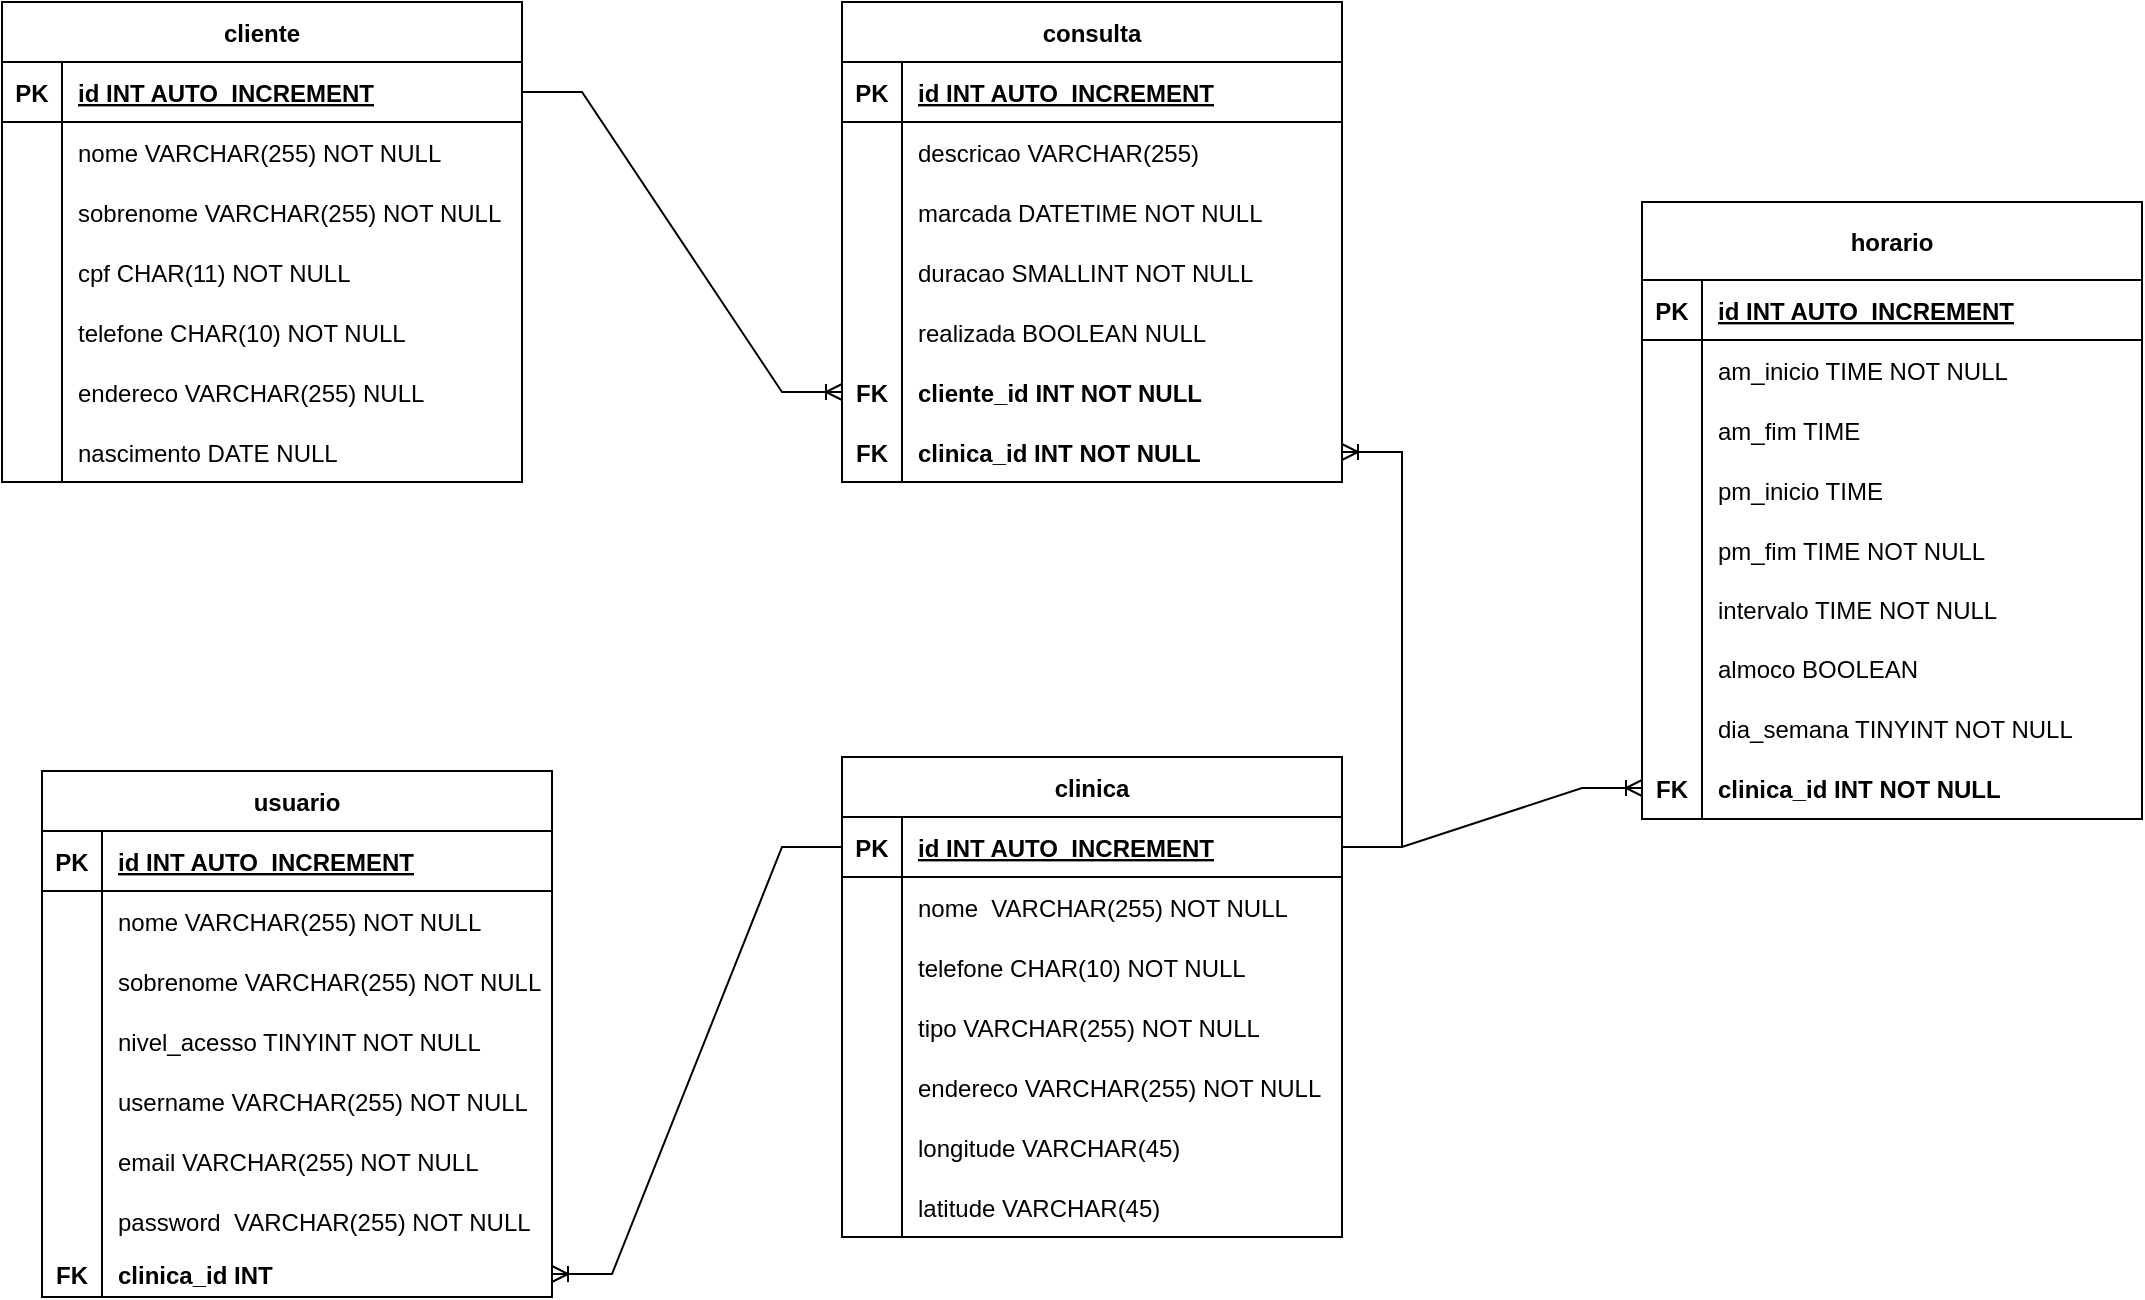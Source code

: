 <mxfile version="16.2.7" type="google"><diagram id="R2lEEEUBdFMjLlhIrx00" name="MER"><mxGraphModel dx="868" dy="466" grid="1" gridSize="10" guides="1" tooltips="1" connect="1" arrows="1" fold="1" page="1" pageScale="1" pageWidth="1169" pageHeight="827" math="0" shadow="0" extFonts="Permanent Marker^https://fonts.googleapis.com/css?family=Permanent+Marker"><root><mxCell id="0"/><mxCell id="1" parent="0"/><mxCell id="C-vyLk0tnHw3VtMMgP7b-2" value="consulta" style="shape=table;startSize=30;container=1;collapsible=1;childLayout=tableLayout;fixedRows=1;rowLines=0;fontStyle=1;align=center;resizeLast=1;" parent="1" vertex="1"><mxGeometry x="490" y="70" width="250" height="240" as="geometry"/></mxCell><mxCell id="C-vyLk0tnHw3VtMMgP7b-3" value="" style="shape=partialRectangle;collapsible=0;dropTarget=0;pointerEvents=0;fillColor=none;points=[[0,0.5],[1,0.5]];portConstraint=eastwest;top=0;left=0;right=0;bottom=1;" parent="C-vyLk0tnHw3VtMMgP7b-2" vertex="1"><mxGeometry y="30" width="250" height="30" as="geometry"/></mxCell><mxCell id="C-vyLk0tnHw3VtMMgP7b-4" value="PK" style="shape=partialRectangle;overflow=hidden;connectable=0;fillColor=none;top=0;left=0;bottom=0;right=0;fontStyle=1;" parent="C-vyLk0tnHw3VtMMgP7b-3" vertex="1"><mxGeometry width="30" height="30" as="geometry"><mxRectangle width="30" height="30" as="alternateBounds"/></mxGeometry></mxCell><mxCell id="C-vyLk0tnHw3VtMMgP7b-5" value="id INT AUTO_INCREMENT" style="shape=partialRectangle;overflow=hidden;connectable=0;fillColor=none;top=0;left=0;bottom=0;right=0;align=left;spacingLeft=6;fontStyle=5;" parent="C-vyLk0tnHw3VtMMgP7b-3" vertex="1"><mxGeometry x="30" width="220" height="30" as="geometry"><mxRectangle width="220" height="30" as="alternateBounds"/></mxGeometry></mxCell><mxCell id="Jrg6y_18fhUynGWBu3-9-132" value="" style="shape=partialRectangle;collapsible=0;dropTarget=0;pointerEvents=0;fillColor=none;points=[[0,0.5],[1,0.5]];portConstraint=eastwest;top=0;left=0;right=0;bottom=0;" parent="C-vyLk0tnHw3VtMMgP7b-2" vertex="1"><mxGeometry y="60" width="250" height="30" as="geometry"/></mxCell><mxCell id="Jrg6y_18fhUynGWBu3-9-133" value="" style="shape=partialRectangle;overflow=hidden;connectable=0;fillColor=none;top=0;left=0;bottom=0;right=0;" parent="Jrg6y_18fhUynGWBu3-9-132" vertex="1"><mxGeometry width="30" height="30" as="geometry"><mxRectangle width="30" height="30" as="alternateBounds"/></mxGeometry></mxCell><mxCell id="Jrg6y_18fhUynGWBu3-9-134" value="descricao VARCHAR(255)" style="shape=partialRectangle;overflow=hidden;connectable=0;fillColor=none;top=0;left=0;bottom=0;right=0;align=left;spacingLeft=6;" parent="Jrg6y_18fhUynGWBu3-9-132" vertex="1"><mxGeometry x="30" width="220" height="30" as="geometry"><mxRectangle width="220" height="30" as="alternateBounds"/></mxGeometry></mxCell><mxCell id="mAYj806wNg848ZsObqu0-6" value="" style="shape=partialRectangle;collapsible=0;dropTarget=0;pointerEvents=0;fillColor=none;points=[[0,0.5],[1,0.5]];portConstraint=eastwest;top=0;left=0;right=0;bottom=0;" parent="C-vyLk0tnHw3VtMMgP7b-2" vertex="1"><mxGeometry y="90" width="250" height="30" as="geometry"/></mxCell><mxCell id="mAYj806wNg848ZsObqu0-7" value="" style="shape=partialRectangle;overflow=hidden;connectable=0;fillColor=none;top=0;left=0;bottom=0;right=0;" parent="mAYj806wNg848ZsObqu0-6" vertex="1"><mxGeometry width="30" height="30" as="geometry"><mxRectangle width="30" height="30" as="alternateBounds"/></mxGeometry></mxCell><mxCell id="mAYj806wNg848ZsObqu0-8" value="marcada DATETIME NOT NULL" style="shape=partialRectangle;overflow=hidden;connectable=0;fillColor=none;top=0;left=0;bottom=0;right=0;align=left;spacingLeft=6;" parent="mAYj806wNg848ZsObqu0-6" vertex="1"><mxGeometry x="30" width="220" height="30" as="geometry"><mxRectangle width="220" height="30" as="alternateBounds"/></mxGeometry></mxCell><mxCell id="2j2V2dJDkrRGan9HQ1pJ-1" value="" style="shape=partialRectangle;collapsible=0;dropTarget=0;pointerEvents=0;fillColor=none;points=[[0,0.5],[1,0.5]];portConstraint=eastwest;top=0;left=0;right=0;bottom=0;" parent="C-vyLk0tnHw3VtMMgP7b-2" vertex="1"><mxGeometry y="120" width="250" height="30" as="geometry"/></mxCell><mxCell id="2j2V2dJDkrRGan9HQ1pJ-2" value="" style="shape=partialRectangle;overflow=hidden;connectable=0;fillColor=none;top=0;left=0;bottom=0;right=0;" parent="2j2V2dJDkrRGan9HQ1pJ-1" vertex="1"><mxGeometry width="30" height="30" as="geometry"><mxRectangle width="30" height="30" as="alternateBounds"/></mxGeometry></mxCell><mxCell id="2j2V2dJDkrRGan9HQ1pJ-3" value="duracao SMALLINT NOT NULL" style="shape=partialRectangle;overflow=hidden;connectable=0;fillColor=none;top=0;left=0;bottom=0;right=0;align=left;spacingLeft=6;" parent="2j2V2dJDkrRGan9HQ1pJ-1" vertex="1"><mxGeometry x="30" width="220" height="30" as="geometry"><mxRectangle width="220" height="30" as="alternateBounds"/></mxGeometry></mxCell><mxCell id="Jrg6y_18fhUynGWBu3-9-147" value="" style="shape=partialRectangle;collapsible=0;dropTarget=0;pointerEvents=0;fillColor=none;points=[[0,0.5],[1,0.5]];portConstraint=eastwest;top=0;left=0;right=0;bottom=0;" parent="C-vyLk0tnHw3VtMMgP7b-2" vertex="1"><mxGeometry y="150" width="250" height="30" as="geometry"/></mxCell><mxCell id="Jrg6y_18fhUynGWBu3-9-148" value="" style="shape=partialRectangle;overflow=hidden;connectable=0;fillColor=none;top=0;left=0;bottom=0;right=0;" parent="Jrg6y_18fhUynGWBu3-9-147" vertex="1"><mxGeometry width="30" height="30" as="geometry"><mxRectangle width="30" height="30" as="alternateBounds"/></mxGeometry></mxCell><mxCell id="Jrg6y_18fhUynGWBu3-9-149" value="realizada BOOLEAN NULL" style="shape=partialRectangle;overflow=hidden;connectable=0;fillColor=none;top=0;left=0;bottom=0;right=0;align=left;spacingLeft=6;" parent="Jrg6y_18fhUynGWBu3-9-147" vertex="1"><mxGeometry x="30" width="220" height="30" as="geometry"><mxRectangle width="220" height="30" as="alternateBounds"/></mxGeometry></mxCell><mxCell id="C-vyLk0tnHw3VtMMgP7b-6" value="" style="shape=partialRectangle;collapsible=0;dropTarget=0;pointerEvents=0;fillColor=none;points=[[0,0.5],[1,0.5]];portConstraint=eastwest;top=0;left=0;right=0;bottom=0;" parent="C-vyLk0tnHw3VtMMgP7b-2" vertex="1"><mxGeometry y="180" width="250" height="30" as="geometry"/></mxCell><mxCell id="C-vyLk0tnHw3VtMMgP7b-7" value="FK" style="shape=partialRectangle;overflow=hidden;connectable=0;fillColor=none;top=0;left=0;bottom=0;right=0;fontStyle=1" parent="C-vyLk0tnHw3VtMMgP7b-6" vertex="1"><mxGeometry width="30" height="30" as="geometry"><mxRectangle width="30" height="30" as="alternateBounds"/></mxGeometry></mxCell><mxCell id="C-vyLk0tnHw3VtMMgP7b-8" value="cliente_id INT NOT NULL    " style="shape=partialRectangle;overflow=hidden;connectable=0;fillColor=none;top=0;left=0;bottom=0;right=0;align=left;spacingLeft=6;fontStyle=1" parent="C-vyLk0tnHw3VtMMgP7b-6" vertex="1"><mxGeometry x="30" width="220" height="30" as="geometry"><mxRectangle width="220" height="30" as="alternateBounds"/></mxGeometry></mxCell><mxCell id="C-vyLk0tnHw3VtMMgP7b-9" value="" style="shape=partialRectangle;collapsible=0;dropTarget=0;pointerEvents=0;fillColor=none;points=[[0,0.5],[1,0.5]];portConstraint=eastwest;top=0;left=0;right=0;bottom=0;" parent="C-vyLk0tnHw3VtMMgP7b-2" vertex="1"><mxGeometry y="210" width="250" height="30" as="geometry"/></mxCell><mxCell id="C-vyLk0tnHw3VtMMgP7b-10" value="FK" style="shape=partialRectangle;overflow=hidden;connectable=0;fillColor=none;top=0;left=0;bottom=0;right=0;fontStyle=1" parent="C-vyLk0tnHw3VtMMgP7b-9" vertex="1"><mxGeometry width="30" height="30" as="geometry"><mxRectangle width="30" height="30" as="alternateBounds"/></mxGeometry></mxCell><mxCell id="C-vyLk0tnHw3VtMMgP7b-11" value="clinica_id INT NOT NULL" style="shape=partialRectangle;overflow=hidden;connectable=0;fillColor=none;top=0;left=0;bottom=0;right=0;align=left;spacingLeft=6;fontStyle=1" parent="C-vyLk0tnHw3VtMMgP7b-9" vertex="1"><mxGeometry x="30" width="220" height="30" as="geometry"><mxRectangle width="220" height="30" as="alternateBounds"/></mxGeometry></mxCell><mxCell id="C-vyLk0tnHw3VtMMgP7b-23" value="cliente" style="shape=table;startSize=30;container=1;collapsible=1;childLayout=tableLayout;fixedRows=1;rowLines=0;fontStyle=1;align=center;resizeLast=1;" parent="1" vertex="1"><mxGeometry x="70" y="70" width="260" height="240" as="geometry"><mxRectangle x="750" y="467.5" width="70" height="30" as="alternateBounds"/></mxGeometry></mxCell><mxCell id="C-vyLk0tnHw3VtMMgP7b-24" value="" style="shape=partialRectangle;collapsible=0;dropTarget=0;pointerEvents=0;fillColor=none;points=[[0,0.5],[1,0.5]];portConstraint=eastwest;top=0;left=0;right=0;bottom=1;" parent="C-vyLk0tnHw3VtMMgP7b-23" vertex="1"><mxGeometry y="30" width="260" height="30" as="geometry"/></mxCell><mxCell id="C-vyLk0tnHw3VtMMgP7b-25" value="PK" style="shape=partialRectangle;overflow=hidden;connectable=0;fillColor=none;top=0;left=0;bottom=0;right=0;fontStyle=1;" parent="C-vyLk0tnHw3VtMMgP7b-24" vertex="1"><mxGeometry width="30" height="30" as="geometry"><mxRectangle width="30" height="30" as="alternateBounds"/></mxGeometry></mxCell><mxCell id="C-vyLk0tnHw3VtMMgP7b-26" value="id INT AUTO_INCREMENT" style="shape=partialRectangle;overflow=hidden;connectable=0;fillColor=none;top=0;left=0;bottom=0;right=0;align=left;spacingLeft=6;fontStyle=5;" parent="C-vyLk0tnHw3VtMMgP7b-24" vertex="1"><mxGeometry x="30" width="230" height="30" as="geometry"><mxRectangle width="230" height="30" as="alternateBounds"/></mxGeometry></mxCell><mxCell id="C-vyLk0tnHw3VtMMgP7b-27" value="" style="shape=partialRectangle;collapsible=0;dropTarget=0;pointerEvents=0;fillColor=none;points=[[0,0.5],[1,0.5]];portConstraint=eastwest;top=0;left=0;right=0;bottom=0;" parent="C-vyLk0tnHw3VtMMgP7b-23" vertex="1"><mxGeometry y="60" width="260" height="30" as="geometry"/></mxCell><mxCell id="C-vyLk0tnHw3VtMMgP7b-28" value="" style="shape=partialRectangle;overflow=hidden;connectable=0;fillColor=none;top=0;left=0;bottom=0;right=0;" parent="C-vyLk0tnHw3VtMMgP7b-27" vertex="1"><mxGeometry width="30" height="30" as="geometry"><mxRectangle width="30" height="30" as="alternateBounds"/></mxGeometry></mxCell><mxCell id="C-vyLk0tnHw3VtMMgP7b-29" value="nome VARCHAR(255) NOT NULL" style="shape=partialRectangle;overflow=hidden;connectable=0;fillColor=none;top=0;left=0;bottom=0;right=0;align=left;spacingLeft=6;" parent="C-vyLk0tnHw3VtMMgP7b-27" vertex="1"><mxGeometry x="30" width="230" height="30" as="geometry"><mxRectangle width="230" height="30" as="alternateBounds"/></mxGeometry></mxCell><mxCell id="w-RM9jimbzIFZp2fgbbU-10" value="" style="shape=partialRectangle;collapsible=0;dropTarget=0;pointerEvents=0;fillColor=none;points=[[0,0.5],[1,0.5]];portConstraint=eastwest;top=0;left=0;right=0;bottom=0;" parent="C-vyLk0tnHw3VtMMgP7b-23" vertex="1"><mxGeometry y="90" width="260" height="30" as="geometry"/></mxCell><mxCell id="w-RM9jimbzIFZp2fgbbU-11" value="" style="shape=partialRectangle;overflow=hidden;connectable=0;fillColor=none;top=0;left=0;bottom=0;right=0;" parent="w-RM9jimbzIFZp2fgbbU-10" vertex="1"><mxGeometry width="30" height="30" as="geometry"><mxRectangle width="30" height="30" as="alternateBounds"/></mxGeometry></mxCell><mxCell id="w-RM9jimbzIFZp2fgbbU-12" value="sobrenome VARCHAR(255) NOT NULL" style="shape=partialRectangle;overflow=hidden;connectable=0;fillColor=none;top=0;left=0;bottom=0;right=0;align=left;spacingLeft=6;" parent="w-RM9jimbzIFZp2fgbbU-10" vertex="1"><mxGeometry x="30" width="230" height="30" as="geometry"><mxRectangle width="230" height="30" as="alternateBounds"/></mxGeometry></mxCell><mxCell id="Jrg6y_18fhUynGWBu3-9-112" value="" style="shape=partialRectangle;collapsible=0;dropTarget=0;pointerEvents=0;fillColor=none;points=[[0,0.5],[1,0.5]];portConstraint=eastwest;top=0;left=0;right=0;bottom=0;" parent="C-vyLk0tnHw3VtMMgP7b-23" vertex="1"><mxGeometry y="120" width="260" height="30" as="geometry"/></mxCell><mxCell id="Jrg6y_18fhUynGWBu3-9-113" value="" style="shape=partialRectangle;overflow=hidden;connectable=0;fillColor=none;top=0;left=0;bottom=0;right=0;" parent="Jrg6y_18fhUynGWBu3-9-112" vertex="1"><mxGeometry width="30" height="30" as="geometry"><mxRectangle width="30" height="30" as="alternateBounds"/></mxGeometry></mxCell><mxCell id="Jrg6y_18fhUynGWBu3-9-114" value="cpf CHAR(11) NOT NULL" style="shape=partialRectangle;overflow=hidden;connectable=0;fillColor=none;top=0;left=0;bottom=0;right=0;align=left;spacingLeft=6;" parent="Jrg6y_18fhUynGWBu3-9-112" vertex="1"><mxGeometry x="30" width="230" height="30" as="geometry"><mxRectangle width="230" height="30" as="alternateBounds"/></mxGeometry></mxCell><mxCell id="Jrg6y_18fhUynGWBu3-9-115" value="" style="shape=partialRectangle;collapsible=0;dropTarget=0;pointerEvents=0;fillColor=none;points=[[0,0.5],[1,0.5]];portConstraint=eastwest;top=0;left=0;right=0;bottom=0;" parent="C-vyLk0tnHw3VtMMgP7b-23" vertex="1"><mxGeometry y="150" width="260" height="30" as="geometry"/></mxCell><mxCell id="Jrg6y_18fhUynGWBu3-9-116" value="" style="shape=partialRectangle;overflow=hidden;connectable=0;fillColor=none;top=0;left=0;bottom=0;right=0;" parent="Jrg6y_18fhUynGWBu3-9-115" vertex="1"><mxGeometry width="30" height="30" as="geometry"><mxRectangle width="30" height="30" as="alternateBounds"/></mxGeometry></mxCell><mxCell id="Jrg6y_18fhUynGWBu3-9-117" value="telefone CHAR(10) NOT NULL" style="shape=partialRectangle;overflow=hidden;connectable=0;fillColor=none;top=0;left=0;bottom=0;right=0;align=left;spacingLeft=6;" parent="Jrg6y_18fhUynGWBu3-9-115" vertex="1"><mxGeometry x="30" width="230" height="30" as="geometry"><mxRectangle width="230" height="30" as="alternateBounds"/></mxGeometry></mxCell><mxCell id="Jrg6y_18fhUynGWBu3-9-141" value="" style="shape=partialRectangle;collapsible=0;dropTarget=0;pointerEvents=0;fillColor=none;points=[[0,0.5],[1,0.5]];portConstraint=eastwest;top=0;left=0;right=0;bottom=0;" parent="C-vyLk0tnHw3VtMMgP7b-23" vertex="1"><mxGeometry y="180" width="260" height="30" as="geometry"/></mxCell><mxCell id="Jrg6y_18fhUynGWBu3-9-142" value="" style="shape=partialRectangle;overflow=hidden;connectable=0;fillColor=none;top=0;left=0;bottom=0;right=0;" parent="Jrg6y_18fhUynGWBu3-9-141" vertex="1"><mxGeometry width="30" height="30" as="geometry"><mxRectangle width="30" height="30" as="alternateBounds"/></mxGeometry></mxCell><mxCell id="Jrg6y_18fhUynGWBu3-9-143" value="endereco VARCHAR(255) NULL" style="shape=partialRectangle;overflow=hidden;connectable=0;fillColor=none;top=0;left=0;bottom=0;right=0;align=left;spacingLeft=6;" parent="Jrg6y_18fhUynGWBu3-9-141" vertex="1"><mxGeometry x="30" width="230" height="30" as="geometry"><mxRectangle width="230" height="30" as="alternateBounds"/></mxGeometry></mxCell><mxCell id="Jrg6y_18fhUynGWBu3-9-172" value="" style="shape=partialRectangle;collapsible=0;dropTarget=0;pointerEvents=0;fillColor=none;points=[[0,0.5],[1,0.5]];portConstraint=eastwest;top=0;left=0;right=0;bottom=0;" parent="C-vyLk0tnHw3VtMMgP7b-23" vertex="1"><mxGeometry y="210" width="260" height="30" as="geometry"/></mxCell><mxCell id="Jrg6y_18fhUynGWBu3-9-173" value="" style="shape=partialRectangle;overflow=hidden;connectable=0;fillColor=none;top=0;left=0;bottom=0;right=0;" parent="Jrg6y_18fhUynGWBu3-9-172" vertex="1"><mxGeometry width="30" height="30" as="geometry"><mxRectangle width="30" height="30" as="alternateBounds"/></mxGeometry></mxCell><mxCell id="Jrg6y_18fhUynGWBu3-9-174" value="nascimento DATE NULL" style="shape=partialRectangle;overflow=hidden;connectable=0;fillColor=none;top=0;left=0;bottom=0;right=0;align=left;spacingLeft=6;" parent="Jrg6y_18fhUynGWBu3-9-172" vertex="1"><mxGeometry x="30" width="230" height="30" as="geometry"><mxRectangle width="230" height="30" as="alternateBounds"/></mxGeometry></mxCell><mxCell id="VEkFqtsYX1iRL0LM-_uy-5" value="clinica" style="shape=table;startSize=30;container=1;collapsible=1;childLayout=tableLayout;fixedRows=1;rowLines=0;fontStyle=1;align=center;resizeLast=1;" parent="1" vertex="1"><mxGeometry x="490" y="447.5" width="250" height="240" as="geometry"/></mxCell><mxCell id="VEkFqtsYX1iRL0LM-_uy-6" value="" style="shape=partialRectangle;collapsible=0;dropTarget=0;pointerEvents=0;fillColor=none;points=[[0,0.5],[1,0.5]];portConstraint=eastwest;top=0;left=0;right=0;bottom=1;" parent="VEkFqtsYX1iRL0LM-_uy-5" vertex="1"><mxGeometry y="30" width="250" height="30" as="geometry"/></mxCell><mxCell id="VEkFqtsYX1iRL0LM-_uy-7" value="PK" style="shape=partialRectangle;overflow=hidden;connectable=0;fillColor=none;top=0;left=0;bottom=0;right=0;fontStyle=1;" parent="VEkFqtsYX1iRL0LM-_uy-6" vertex="1"><mxGeometry width="30" height="30" as="geometry"><mxRectangle width="30" height="30" as="alternateBounds"/></mxGeometry></mxCell><mxCell id="VEkFqtsYX1iRL0LM-_uy-8" value="id INT AUTO_INCREMENT" style="shape=partialRectangle;overflow=hidden;connectable=0;fillColor=none;top=0;left=0;bottom=0;right=0;align=left;spacingLeft=6;fontStyle=5;" parent="VEkFqtsYX1iRL0LM-_uy-6" vertex="1"><mxGeometry x="30" width="220" height="30" as="geometry"><mxRectangle width="220" height="30" as="alternateBounds"/></mxGeometry></mxCell><mxCell id="VEkFqtsYX1iRL0LM-_uy-9" value="" style="shape=partialRectangle;collapsible=0;dropTarget=0;pointerEvents=0;fillColor=none;points=[[0,0.5],[1,0.5]];portConstraint=eastwest;top=0;left=0;right=0;bottom=0;" parent="VEkFqtsYX1iRL0LM-_uy-5" vertex="1"><mxGeometry y="60" width="250" height="30" as="geometry"/></mxCell><mxCell id="VEkFqtsYX1iRL0LM-_uy-10" value="" style="shape=partialRectangle;overflow=hidden;connectable=0;fillColor=none;top=0;left=0;bottom=0;right=0;" parent="VEkFqtsYX1iRL0LM-_uy-9" vertex="1"><mxGeometry width="30" height="30" as="geometry"><mxRectangle width="30" height="30" as="alternateBounds"/></mxGeometry></mxCell><mxCell id="VEkFqtsYX1iRL0LM-_uy-11" value="nome  VARCHAR(255) NOT NULL" style="shape=partialRectangle;overflow=hidden;connectable=0;fillColor=none;top=0;left=0;bottom=0;right=0;align=left;spacingLeft=6;" parent="VEkFqtsYX1iRL0LM-_uy-9" vertex="1"><mxGeometry x="30" width="220" height="30" as="geometry"><mxRectangle width="220" height="30" as="alternateBounds"/></mxGeometry></mxCell><mxCell id="VEkFqtsYX1iRL0LM-_uy-12" value="" style="shape=partialRectangle;collapsible=0;dropTarget=0;pointerEvents=0;fillColor=none;points=[[0,0.5],[1,0.5]];portConstraint=eastwest;top=0;left=0;right=0;bottom=0;" parent="VEkFqtsYX1iRL0LM-_uy-5" vertex="1"><mxGeometry y="90" width="250" height="30" as="geometry"/></mxCell><mxCell id="VEkFqtsYX1iRL0LM-_uy-13" value="" style="shape=partialRectangle;overflow=hidden;connectable=0;fillColor=none;top=0;left=0;bottom=0;right=0;" parent="VEkFqtsYX1iRL0LM-_uy-12" vertex="1"><mxGeometry width="30" height="30" as="geometry"><mxRectangle width="30" height="30" as="alternateBounds"/></mxGeometry></mxCell><mxCell id="VEkFqtsYX1iRL0LM-_uy-14" value="telefone CHAR(10) NOT NULL" style="shape=partialRectangle;overflow=hidden;connectable=0;fillColor=none;top=0;left=0;bottom=0;right=0;align=left;spacingLeft=6;" parent="VEkFqtsYX1iRL0LM-_uy-12" vertex="1"><mxGeometry x="30" width="220" height="30" as="geometry"><mxRectangle width="220" height="30" as="alternateBounds"/></mxGeometry></mxCell><mxCell id="Jrg6y_18fhUynGWBu3-9-175" value="" style="shape=partialRectangle;collapsible=0;dropTarget=0;pointerEvents=0;fillColor=none;points=[[0,0.5],[1,0.5]];portConstraint=eastwest;top=0;left=0;right=0;bottom=0;" parent="VEkFqtsYX1iRL0LM-_uy-5" vertex="1"><mxGeometry y="120" width="250" height="30" as="geometry"/></mxCell><mxCell id="Jrg6y_18fhUynGWBu3-9-176" value="" style="shape=partialRectangle;overflow=hidden;connectable=0;fillColor=none;top=0;left=0;bottom=0;right=0;" parent="Jrg6y_18fhUynGWBu3-9-175" vertex="1"><mxGeometry width="30" height="30" as="geometry"><mxRectangle width="30" height="30" as="alternateBounds"/></mxGeometry></mxCell><mxCell id="Jrg6y_18fhUynGWBu3-9-177" value="tipo VARCHAR(255) NOT NULL" style="shape=partialRectangle;overflow=hidden;connectable=0;fillColor=none;top=0;left=0;bottom=0;right=0;align=left;spacingLeft=6;" parent="Jrg6y_18fhUynGWBu3-9-175" vertex="1"><mxGeometry x="30" width="220" height="30" as="geometry"><mxRectangle width="220" height="30" as="alternateBounds"/></mxGeometry></mxCell><mxCell id="Jrg6y_18fhUynGWBu3-9-178" value="" style="shape=partialRectangle;collapsible=0;dropTarget=0;pointerEvents=0;fillColor=none;points=[[0,0.5],[1,0.5]];portConstraint=eastwest;top=0;left=0;right=0;bottom=0;" parent="VEkFqtsYX1iRL0LM-_uy-5" vertex="1"><mxGeometry y="150" width="250" height="30" as="geometry"/></mxCell><mxCell id="Jrg6y_18fhUynGWBu3-9-179" value="" style="shape=partialRectangle;overflow=hidden;connectable=0;fillColor=none;top=0;left=0;bottom=0;right=0;" parent="Jrg6y_18fhUynGWBu3-9-178" vertex="1"><mxGeometry width="30" height="30" as="geometry"><mxRectangle width="30" height="30" as="alternateBounds"/></mxGeometry></mxCell><mxCell id="Jrg6y_18fhUynGWBu3-9-180" value="endereco VARCHAR(255) NOT NULL" style="shape=partialRectangle;overflow=hidden;connectable=0;fillColor=none;top=0;left=0;bottom=0;right=0;align=left;spacingLeft=6;" parent="Jrg6y_18fhUynGWBu3-9-178" vertex="1"><mxGeometry x="30" width="220" height="30" as="geometry"><mxRectangle width="220" height="30" as="alternateBounds"/></mxGeometry></mxCell><mxCell id="Jrg6y_18fhUynGWBu3-9-181" value="" style="shape=partialRectangle;collapsible=0;dropTarget=0;pointerEvents=0;fillColor=none;points=[[0,0.5],[1,0.5]];portConstraint=eastwest;top=0;left=0;right=0;bottom=0;" parent="VEkFqtsYX1iRL0LM-_uy-5" vertex="1"><mxGeometry y="180" width="250" height="30" as="geometry"/></mxCell><mxCell id="Jrg6y_18fhUynGWBu3-9-182" value="" style="shape=partialRectangle;overflow=hidden;connectable=0;fillColor=none;top=0;left=0;bottom=0;right=0;" parent="Jrg6y_18fhUynGWBu3-9-181" vertex="1"><mxGeometry width="30" height="30" as="geometry"><mxRectangle width="30" height="30" as="alternateBounds"/></mxGeometry></mxCell><mxCell id="Jrg6y_18fhUynGWBu3-9-183" value="longitude VARCHAR(45)" style="shape=partialRectangle;overflow=hidden;connectable=0;fillColor=none;top=0;left=0;bottom=0;right=0;align=left;spacingLeft=6;" parent="Jrg6y_18fhUynGWBu3-9-181" vertex="1"><mxGeometry x="30" width="220" height="30" as="geometry"><mxRectangle width="220" height="30" as="alternateBounds"/></mxGeometry></mxCell><mxCell id="Jrg6y_18fhUynGWBu3-9-184" value="" style="shape=partialRectangle;collapsible=0;dropTarget=0;pointerEvents=0;fillColor=none;points=[[0,0.5],[1,0.5]];portConstraint=eastwest;top=0;left=0;right=0;bottom=0;" parent="VEkFqtsYX1iRL0LM-_uy-5" vertex="1"><mxGeometry y="210" width="250" height="30" as="geometry"/></mxCell><mxCell id="Jrg6y_18fhUynGWBu3-9-185" value="" style="shape=partialRectangle;overflow=hidden;connectable=0;fillColor=none;top=0;left=0;bottom=0;right=0;" parent="Jrg6y_18fhUynGWBu3-9-184" vertex="1"><mxGeometry width="30" height="30" as="geometry"><mxRectangle width="30" height="30" as="alternateBounds"/></mxGeometry></mxCell><mxCell id="Jrg6y_18fhUynGWBu3-9-186" value="latitude VARCHAR(45)" style="shape=partialRectangle;overflow=hidden;connectable=0;fillColor=none;top=0;left=0;bottom=0;right=0;align=left;spacingLeft=6;" parent="Jrg6y_18fhUynGWBu3-9-184" vertex="1"><mxGeometry x="30" width="220" height="30" as="geometry"><mxRectangle width="220" height="30" as="alternateBounds"/></mxGeometry></mxCell><mxCell id="mAYj806wNg848ZsObqu0-2" value="horario" style="shape=table;startSize=39;container=1;collapsible=1;childLayout=tableLayout;fixedRows=1;rowLines=0;fontStyle=1;align=center;resizeLast=1;" parent="1" vertex="1"><mxGeometry x="890" y="170" width="250" height="308.5" as="geometry"/></mxCell><mxCell id="mAYj806wNg848ZsObqu0-3" value="" style="shape=partialRectangle;collapsible=0;dropTarget=0;pointerEvents=0;fillColor=none;points=[[0,0.5],[1,0.5]];portConstraint=eastwest;top=0;left=0;right=0;bottom=1;" parent="mAYj806wNg848ZsObqu0-2" vertex="1"><mxGeometry y="39" width="250" height="30" as="geometry"/></mxCell><mxCell id="mAYj806wNg848ZsObqu0-4" value="PK" style="shape=partialRectangle;overflow=hidden;connectable=0;fillColor=none;top=0;left=0;bottom=0;right=0;fontStyle=1;" parent="mAYj806wNg848ZsObqu0-3" vertex="1"><mxGeometry width="30" height="30" as="geometry"><mxRectangle width="30" height="30" as="alternateBounds"/></mxGeometry></mxCell><mxCell id="mAYj806wNg848ZsObqu0-5" value="id INT AUTO_INCREMENT" style="shape=partialRectangle;overflow=hidden;connectable=0;fillColor=none;top=0;left=0;bottom=0;right=0;align=left;spacingLeft=6;fontStyle=5;" parent="mAYj806wNg848ZsObqu0-3" vertex="1"><mxGeometry x="30" width="220" height="30" as="geometry"><mxRectangle width="220" height="30" as="alternateBounds"/></mxGeometry></mxCell><mxCell id="mAYj806wNg848ZsObqu0-9" value="" style="shape=partialRectangle;collapsible=0;dropTarget=0;pointerEvents=0;fillColor=none;points=[[0,0.5],[1,0.5]];portConstraint=eastwest;top=0;left=0;right=0;bottom=0;" parent="mAYj806wNg848ZsObqu0-2" vertex="1"><mxGeometry y="69" width="250" height="30" as="geometry"/></mxCell><mxCell id="mAYj806wNg848ZsObqu0-10" value="" style="shape=partialRectangle;overflow=hidden;connectable=0;fillColor=none;top=0;left=0;bottom=0;right=0;" parent="mAYj806wNg848ZsObqu0-9" vertex="1"><mxGeometry width="30" height="30" as="geometry"><mxRectangle width="30" height="30" as="alternateBounds"/></mxGeometry></mxCell><mxCell id="mAYj806wNg848ZsObqu0-11" value="am_inicio TIME NOT NULL" style="shape=partialRectangle;overflow=hidden;connectable=0;fillColor=none;top=0;left=0;bottom=0;right=0;align=left;spacingLeft=6;" parent="mAYj806wNg848ZsObqu0-9" vertex="1"><mxGeometry x="30" width="220" height="30" as="geometry"><mxRectangle width="220" height="30" as="alternateBounds"/></mxGeometry></mxCell><mxCell id="Jrg6y_18fhUynGWBu3-9-150" value="" style="shape=partialRectangle;collapsible=0;dropTarget=0;pointerEvents=0;fillColor=none;points=[[0,0.5],[1,0.5]];portConstraint=eastwest;top=0;left=0;right=0;bottom=0;" parent="mAYj806wNg848ZsObqu0-2" vertex="1"><mxGeometry y="99" width="250" height="30" as="geometry"/></mxCell><mxCell id="Jrg6y_18fhUynGWBu3-9-151" value="" style="shape=partialRectangle;overflow=hidden;connectable=0;fillColor=none;top=0;left=0;bottom=0;right=0;" parent="Jrg6y_18fhUynGWBu3-9-150" vertex="1"><mxGeometry width="30" height="30" as="geometry"><mxRectangle width="30" height="30" as="alternateBounds"/></mxGeometry></mxCell><mxCell id="Jrg6y_18fhUynGWBu3-9-152" value="am_fim TIME" style="shape=partialRectangle;overflow=hidden;connectable=0;fillColor=none;top=0;left=0;bottom=0;right=0;align=left;spacingLeft=6;" parent="Jrg6y_18fhUynGWBu3-9-150" vertex="1"><mxGeometry x="30" width="220" height="30" as="geometry"><mxRectangle width="220" height="30" as="alternateBounds"/></mxGeometry></mxCell><mxCell id="Jrg6y_18fhUynGWBu3-9-153" value="" style="shape=partialRectangle;collapsible=0;dropTarget=0;pointerEvents=0;fillColor=none;points=[[0,0.5],[1,0.5]];portConstraint=eastwest;top=0;left=0;right=0;bottom=0;" parent="mAYj806wNg848ZsObqu0-2" vertex="1"><mxGeometry y="129" width="250" height="30" as="geometry"/></mxCell><mxCell id="Jrg6y_18fhUynGWBu3-9-154" value="" style="shape=partialRectangle;overflow=hidden;connectable=0;fillColor=none;top=0;left=0;bottom=0;right=0;" parent="Jrg6y_18fhUynGWBu3-9-153" vertex="1"><mxGeometry width="30" height="30" as="geometry"><mxRectangle width="30" height="30" as="alternateBounds"/></mxGeometry></mxCell><mxCell id="Jrg6y_18fhUynGWBu3-9-155" value="pm_inicio TIME" style="shape=partialRectangle;overflow=hidden;connectable=0;fillColor=none;top=0;left=0;bottom=0;right=0;align=left;spacingLeft=6;" parent="Jrg6y_18fhUynGWBu3-9-153" vertex="1"><mxGeometry x="30" width="220" height="30" as="geometry"><mxRectangle width="220" height="30" as="alternateBounds"/></mxGeometry></mxCell><mxCell id="Jrg6y_18fhUynGWBu3-9-156" value="" style="shape=partialRectangle;collapsible=0;dropTarget=0;pointerEvents=0;fillColor=none;points=[[0,0.5],[1,0.5]];portConstraint=eastwest;top=0;left=0;right=0;bottom=0;" parent="mAYj806wNg848ZsObqu0-2" vertex="1"><mxGeometry y="159" width="250" height="30" as="geometry"/></mxCell><mxCell id="Jrg6y_18fhUynGWBu3-9-157" value="" style="shape=partialRectangle;overflow=hidden;connectable=0;fillColor=none;top=0;left=0;bottom=0;right=0;" parent="Jrg6y_18fhUynGWBu3-9-156" vertex="1"><mxGeometry width="30" height="30" as="geometry"><mxRectangle width="30" height="30" as="alternateBounds"/></mxGeometry></mxCell><mxCell id="Jrg6y_18fhUynGWBu3-9-158" value="pm_fim TIME NOT NULL" style="shape=partialRectangle;overflow=hidden;connectable=0;fillColor=none;top=0;left=0;bottom=0;right=0;align=left;spacingLeft=6;" parent="Jrg6y_18fhUynGWBu3-9-156" vertex="1"><mxGeometry x="30" width="220" height="30" as="geometry"><mxRectangle width="220" height="30" as="alternateBounds"/></mxGeometry></mxCell><mxCell id="Jrg6y_18fhUynGWBu3-9-159" value="" style="shape=partialRectangle;collapsible=0;dropTarget=0;pointerEvents=0;fillColor=none;points=[[0,0.5],[1,0.5]];portConstraint=eastwest;top=0;left=0;right=0;bottom=0;" parent="mAYj806wNg848ZsObqu0-2" vertex="1"><mxGeometry y="189" width="250" height="29" as="geometry"/></mxCell><mxCell id="Jrg6y_18fhUynGWBu3-9-160" value="" style="shape=partialRectangle;overflow=hidden;connectable=0;fillColor=none;top=0;left=0;bottom=0;right=0;" parent="Jrg6y_18fhUynGWBu3-9-159" vertex="1"><mxGeometry width="30" height="29" as="geometry"><mxRectangle width="30" height="29" as="alternateBounds"/></mxGeometry></mxCell><mxCell id="Jrg6y_18fhUynGWBu3-9-161" value="intervalo TIME NOT NULL" style="shape=partialRectangle;overflow=hidden;connectable=0;fillColor=none;top=0;left=0;bottom=0;right=0;align=left;spacingLeft=6;" parent="Jrg6y_18fhUynGWBu3-9-159" vertex="1"><mxGeometry x="30" width="220" height="29" as="geometry"><mxRectangle width="220" height="29" as="alternateBounds"/></mxGeometry></mxCell><mxCell id="Jrg6y_18fhUynGWBu3-9-162" value="" style="shape=partialRectangle;collapsible=0;dropTarget=0;pointerEvents=0;fillColor=none;points=[[0,0.5],[1,0.5]];portConstraint=eastwest;top=0;left=0;right=0;bottom=0;" parent="mAYj806wNg848ZsObqu0-2" vertex="1"><mxGeometry y="218" width="250" height="30" as="geometry"/></mxCell><mxCell id="Jrg6y_18fhUynGWBu3-9-163" value="" style="shape=partialRectangle;overflow=hidden;connectable=0;fillColor=none;top=0;left=0;bottom=0;right=0;" parent="Jrg6y_18fhUynGWBu3-9-162" vertex="1"><mxGeometry width="30" height="30" as="geometry"><mxRectangle width="30" height="30" as="alternateBounds"/></mxGeometry></mxCell><mxCell id="Jrg6y_18fhUynGWBu3-9-164" value="almoco BOOLEAN " style="shape=partialRectangle;overflow=hidden;connectable=0;fillColor=none;top=0;left=0;bottom=0;right=0;align=left;spacingLeft=6;" parent="Jrg6y_18fhUynGWBu3-9-162" vertex="1"><mxGeometry x="30" width="220" height="30" as="geometry"><mxRectangle width="220" height="30" as="alternateBounds"/></mxGeometry></mxCell><mxCell id="Jrg6y_18fhUynGWBu3-9-168" value="" style="shape=partialRectangle;collapsible=0;dropTarget=0;pointerEvents=0;fillColor=none;points=[[0,0.5],[1,0.5]];portConstraint=eastwest;top=0;left=0;right=0;bottom=0;" parent="mAYj806wNg848ZsObqu0-2" vertex="1"><mxGeometry y="248" width="250" height="30" as="geometry"/></mxCell><mxCell id="Jrg6y_18fhUynGWBu3-9-169" value="" style="shape=partialRectangle;overflow=hidden;connectable=0;fillColor=none;top=0;left=0;bottom=0;right=0;" parent="Jrg6y_18fhUynGWBu3-9-168" vertex="1"><mxGeometry width="30" height="30" as="geometry"><mxRectangle width="30" height="30" as="alternateBounds"/></mxGeometry></mxCell><mxCell id="Jrg6y_18fhUynGWBu3-9-170" value="dia_semana TINYINT NOT NULL" style="shape=partialRectangle;overflow=hidden;connectable=0;fillColor=none;top=0;left=0;bottom=0;right=0;align=left;spacingLeft=6;" parent="Jrg6y_18fhUynGWBu3-9-168" vertex="1"><mxGeometry x="30" width="220" height="30" as="geometry"><mxRectangle width="220" height="30" as="alternateBounds"/></mxGeometry></mxCell><mxCell id="Jrg6y_18fhUynGWBu3-9-165" value="" style="shape=partialRectangle;collapsible=0;dropTarget=0;pointerEvents=0;fillColor=none;points=[[0,0.5],[1,0.5]];portConstraint=eastwest;top=0;left=0;right=0;bottom=0;" parent="mAYj806wNg848ZsObqu0-2" vertex="1"><mxGeometry y="278" width="250" height="30" as="geometry"/></mxCell><mxCell id="Jrg6y_18fhUynGWBu3-9-166" value="FK" style="shape=partialRectangle;overflow=hidden;connectable=0;fillColor=none;top=0;left=0;bottom=0;right=0;fontStyle=1" parent="Jrg6y_18fhUynGWBu3-9-165" vertex="1"><mxGeometry width="30" height="30" as="geometry"><mxRectangle width="30" height="30" as="alternateBounds"/></mxGeometry></mxCell><mxCell id="Jrg6y_18fhUynGWBu3-9-167" value="clinica_id INT NOT NULL" style="shape=partialRectangle;overflow=hidden;connectable=0;fillColor=none;top=0;left=0;bottom=0;right=0;align=left;spacingLeft=6;fontStyle=1" parent="Jrg6y_18fhUynGWBu3-9-165" vertex="1"><mxGeometry x="30" width="220" height="30" as="geometry"><mxRectangle width="220" height="30" as="alternateBounds"/></mxGeometry></mxCell><mxCell id="VekwWNZWxY_gzkpkL7DP-3" value="" style="shape=partialRectangle;overflow=hidden;connectable=0;fillColor=none;top=0;left=0;bottom=0;right=0;align=left;spacingLeft=6;" parent="1" vertex="1"><mxGeometry x="920" y="197.5" width="220" height="30" as="geometry"/></mxCell><mxCell id="Jrg6y_18fhUynGWBu3-9-1" value="usuario" style="shape=table;startSize=30;container=1;collapsible=1;childLayout=tableLayout;fixedRows=1;rowLines=0;fontStyle=1;align=center;resizeLast=1;" parent="1" vertex="1"><mxGeometry x="90" y="454.5" width="255" height="263" as="geometry"/></mxCell><mxCell id="Jrg6y_18fhUynGWBu3-9-2" value="" style="shape=partialRectangle;collapsible=0;dropTarget=0;pointerEvents=0;fillColor=none;points=[[0,0.5],[1,0.5]];portConstraint=eastwest;top=0;left=0;right=0;bottom=1;" parent="Jrg6y_18fhUynGWBu3-9-1" vertex="1"><mxGeometry y="30" width="255" height="30" as="geometry"/></mxCell><mxCell id="Jrg6y_18fhUynGWBu3-9-3" value="PK" style="shape=partialRectangle;overflow=hidden;connectable=0;fillColor=none;top=0;left=0;bottom=0;right=0;fontStyle=1;" parent="Jrg6y_18fhUynGWBu3-9-2" vertex="1"><mxGeometry width="30" height="30" as="geometry"><mxRectangle width="30" height="30" as="alternateBounds"/></mxGeometry></mxCell><mxCell id="Jrg6y_18fhUynGWBu3-9-4" value="id INT AUTO_INCREMENT" style="shape=partialRectangle;overflow=hidden;connectable=0;fillColor=none;top=0;left=0;bottom=0;right=0;align=left;spacingLeft=6;fontStyle=5;" parent="Jrg6y_18fhUynGWBu3-9-2" vertex="1"><mxGeometry x="30" width="225" height="30" as="geometry"><mxRectangle width="225" height="30" as="alternateBounds"/></mxGeometry></mxCell><mxCell id="Jrg6y_18fhUynGWBu3-9-5" value="" style="shape=partialRectangle;collapsible=0;dropTarget=0;pointerEvents=0;fillColor=none;points=[[0,0.5],[1,0.5]];portConstraint=eastwest;top=0;left=0;right=0;bottom=0;" parent="Jrg6y_18fhUynGWBu3-9-1" vertex="1"><mxGeometry y="60" width="255" height="30" as="geometry"/></mxCell><mxCell id="Jrg6y_18fhUynGWBu3-9-6" value="" style="shape=partialRectangle;overflow=hidden;connectable=0;fillColor=none;top=0;left=0;bottom=0;right=0;" parent="Jrg6y_18fhUynGWBu3-9-5" vertex="1"><mxGeometry width="30" height="30" as="geometry"><mxRectangle width="30" height="30" as="alternateBounds"/></mxGeometry></mxCell><mxCell id="Jrg6y_18fhUynGWBu3-9-7" value="nome VARCHAR(255) NOT NULL" style="shape=partialRectangle;overflow=hidden;connectable=0;fillColor=none;top=0;left=0;bottom=0;right=0;align=left;spacingLeft=6;" parent="Jrg6y_18fhUynGWBu3-9-5" vertex="1"><mxGeometry x="30" width="225" height="30" as="geometry"><mxRectangle width="225" height="30" as="alternateBounds"/></mxGeometry></mxCell><mxCell id="w-RM9jimbzIFZp2fgbbU-7" value="" style="shape=partialRectangle;collapsible=0;dropTarget=0;pointerEvents=0;fillColor=none;points=[[0,0.5],[1,0.5]];portConstraint=eastwest;top=0;left=0;right=0;bottom=0;" parent="Jrg6y_18fhUynGWBu3-9-1" vertex="1"><mxGeometry y="90" width="255" height="30" as="geometry"/></mxCell><mxCell id="w-RM9jimbzIFZp2fgbbU-8" value="" style="shape=partialRectangle;overflow=hidden;connectable=0;fillColor=none;top=0;left=0;bottom=0;right=0;" parent="w-RM9jimbzIFZp2fgbbU-7" vertex="1"><mxGeometry width="30" height="30" as="geometry"><mxRectangle width="30" height="30" as="alternateBounds"/></mxGeometry></mxCell><mxCell id="w-RM9jimbzIFZp2fgbbU-9" value="sobrenome VARCHAR(255) NOT NULL" style="shape=partialRectangle;overflow=hidden;connectable=0;fillColor=none;top=0;left=0;bottom=0;right=0;align=left;spacingLeft=6;" parent="w-RM9jimbzIFZp2fgbbU-7" vertex="1"><mxGeometry x="30" width="225" height="30" as="geometry"><mxRectangle width="225" height="30" as="alternateBounds"/></mxGeometry></mxCell><mxCell id="PU_4VQAD2NcP2Tiym0EF-4" value="" style="shape=partialRectangle;collapsible=0;dropTarget=0;pointerEvents=0;fillColor=none;points=[[0,0.5],[1,0.5]];portConstraint=eastwest;top=0;left=0;right=0;bottom=0;" parent="Jrg6y_18fhUynGWBu3-9-1" vertex="1"><mxGeometry y="120" width="255" height="30" as="geometry"/></mxCell><mxCell id="PU_4VQAD2NcP2Tiym0EF-5" value="" style="shape=partialRectangle;overflow=hidden;connectable=0;fillColor=none;top=0;left=0;bottom=0;right=0;" parent="PU_4VQAD2NcP2Tiym0EF-4" vertex="1"><mxGeometry width="30" height="30" as="geometry"><mxRectangle width="30" height="30" as="alternateBounds"/></mxGeometry></mxCell><mxCell id="PU_4VQAD2NcP2Tiym0EF-6" value="nivel_acesso TINYINT NOT NULL" style="shape=partialRectangle;overflow=hidden;connectable=0;fillColor=none;top=0;left=0;bottom=0;right=0;align=left;spacingLeft=6;" parent="PU_4VQAD2NcP2Tiym0EF-4" vertex="1"><mxGeometry x="30" width="225" height="30" as="geometry"><mxRectangle width="225" height="30" as="alternateBounds"/></mxGeometry></mxCell><mxCell id="w-RM9jimbzIFZp2fgbbU-4" value="" style="shape=partialRectangle;collapsible=0;dropTarget=0;pointerEvents=0;fillColor=none;points=[[0,0.5],[1,0.5]];portConstraint=eastwest;top=0;left=0;right=0;bottom=0;" parent="Jrg6y_18fhUynGWBu3-9-1" vertex="1"><mxGeometry y="150" width="255" height="30" as="geometry"/></mxCell><mxCell id="w-RM9jimbzIFZp2fgbbU-5" value="" style="shape=partialRectangle;overflow=hidden;connectable=0;fillColor=none;top=0;left=0;bottom=0;right=0;" parent="w-RM9jimbzIFZp2fgbbU-4" vertex="1"><mxGeometry width="30" height="30" as="geometry"><mxRectangle width="30" height="30" as="alternateBounds"/></mxGeometry></mxCell><mxCell id="w-RM9jimbzIFZp2fgbbU-6" value="username VARCHAR(255) NOT NULL" style="shape=partialRectangle;overflow=hidden;connectable=0;fillColor=none;top=0;left=0;bottom=0;right=0;align=left;spacingLeft=6;" parent="w-RM9jimbzIFZp2fgbbU-4" vertex="1"><mxGeometry x="30" width="225" height="30" as="geometry"><mxRectangle width="225" height="30" as="alternateBounds"/></mxGeometry></mxCell><mxCell id="w-RM9jimbzIFZp2fgbbU-1" value="" style="shape=partialRectangle;collapsible=0;dropTarget=0;pointerEvents=0;fillColor=none;points=[[0,0.5],[1,0.5]];portConstraint=eastwest;top=0;left=0;right=0;bottom=0;" parent="Jrg6y_18fhUynGWBu3-9-1" vertex="1"><mxGeometry y="180" width="255" height="30" as="geometry"/></mxCell><mxCell id="w-RM9jimbzIFZp2fgbbU-2" value="" style="shape=partialRectangle;overflow=hidden;connectable=0;fillColor=none;top=0;left=0;bottom=0;right=0;" parent="w-RM9jimbzIFZp2fgbbU-1" vertex="1"><mxGeometry width="30" height="30" as="geometry"><mxRectangle width="30" height="30" as="alternateBounds"/></mxGeometry></mxCell><mxCell id="w-RM9jimbzIFZp2fgbbU-3" value="email VARCHAR(255) NOT NULL" style="shape=partialRectangle;overflow=hidden;connectable=0;fillColor=none;top=0;left=0;bottom=0;right=0;align=left;spacingLeft=6;" parent="w-RM9jimbzIFZp2fgbbU-1" vertex="1"><mxGeometry x="30" width="225" height="30" as="geometry"><mxRectangle width="225" height="30" as="alternateBounds"/></mxGeometry></mxCell><mxCell id="Jrg6y_18fhUynGWBu3-9-8" value="" style="shape=partialRectangle;collapsible=0;dropTarget=0;pointerEvents=0;fillColor=none;points=[[0,0.5],[1,0.5]];portConstraint=eastwest;top=0;left=0;right=0;bottom=0;" parent="Jrg6y_18fhUynGWBu3-9-1" vertex="1"><mxGeometry y="210" width="255" height="30" as="geometry"/></mxCell><mxCell id="Jrg6y_18fhUynGWBu3-9-9" value="" style="shape=partialRectangle;overflow=hidden;connectable=0;fillColor=none;top=0;left=0;bottom=0;right=0;" parent="Jrg6y_18fhUynGWBu3-9-8" vertex="1"><mxGeometry width="30" height="30" as="geometry"><mxRectangle width="30" height="30" as="alternateBounds"/></mxGeometry></mxCell><mxCell id="Jrg6y_18fhUynGWBu3-9-10" value="password  VARCHAR(255) NOT NULL" style="shape=partialRectangle;overflow=hidden;connectable=0;fillColor=none;top=0;left=0;bottom=0;right=0;align=left;spacingLeft=6;" parent="Jrg6y_18fhUynGWBu3-9-8" vertex="1"><mxGeometry x="30" width="225" height="30" as="geometry"><mxRectangle width="225" height="30" as="alternateBounds"/></mxGeometry></mxCell><mxCell id="Jrg6y_18fhUynGWBu3-9-136" value="" style="shape=partialRectangle;collapsible=0;dropTarget=0;pointerEvents=0;fillColor=none;points=[[0,0.5],[1,0.5]];portConstraint=eastwest;top=0;left=0;right=0;bottom=0;fontStyle=0" parent="Jrg6y_18fhUynGWBu3-9-1" vertex="1"><mxGeometry y="240" width="255" height="23" as="geometry"/></mxCell><mxCell id="Jrg6y_18fhUynGWBu3-9-137" value="FK" style="shape=partialRectangle;overflow=hidden;connectable=0;fillColor=none;top=0;left=0;bottom=0;right=0;fontStyle=1" parent="Jrg6y_18fhUynGWBu3-9-136" vertex="1"><mxGeometry width="30" height="23" as="geometry"><mxRectangle width="30" height="23" as="alternateBounds"/></mxGeometry></mxCell><mxCell id="Jrg6y_18fhUynGWBu3-9-138" value="clinica_id INT" style="shape=partialRectangle;overflow=hidden;connectable=0;fillColor=none;top=0;left=0;bottom=0;right=0;align=left;spacingLeft=6;fontStyle=1" parent="Jrg6y_18fhUynGWBu3-9-136" vertex="1"><mxGeometry x="30" width="225" height="23" as="geometry"><mxRectangle width="225" height="23" as="alternateBounds"/></mxGeometry></mxCell><mxCell id="Jrg6y_18fhUynGWBu3-9-131" value="" style="edgeStyle=entityRelationEdgeStyle;fontSize=12;html=1;endArrow=ERoneToMany;rounded=0;exitX=1;exitY=0.5;exitDx=0;exitDy=0;entryX=0;entryY=0.5;entryDx=0;entryDy=0;" parent="1" source="C-vyLk0tnHw3VtMMgP7b-24" target="C-vyLk0tnHw3VtMMgP7b-6" edge="1"><mxGeometry width="100" height="100" relative="1" as="geometry"><mxPoint x="290" y="297.5" as="sourcePoint"/><mxPoint x="390" y="197.5" as="targetPoint"/></mxGeometry></mxCell><mxCell id="Jrg6y_18fhUynGWBu3-9-135" value="" style="edgeStyle=entityRelationEdgeStyle;fontSize=12;html=1;endArrow=ERoneToMany;rounded=0;entryX=1;entryY=0.5;entryDx=0;entryDy=0;exitX=1;exitY=0.5;exitDx=0;exitDy=0;" parent="1" source="VEkFqtsYX1iRL0LM-_uy-6" target="C-vyLk0tnHw3VtMMgP7b-9" edge="1"><mxGeometry width="100" height="100" relative="1" as="geometry"><mxPoint x="370" y="397.5" as="sourcePoint"/><mxPoint x="500" y="155" as="targetPoint"/></mxGeometry></mxCell><mxCell id="Jrg6y_18fhUynGWBu3-9-139" value="" style="edgeStyle=entityRelationEdgeStyle;fontSize=12;html=1;endArrow=ERoneToMany;rounded=0;exitX=0;exitY=0.5;exitDx=0;exitDy=0;entryX=1;entryY=0.5;entryDx=0;entryDy=0;" parent="1" source="VEkFqtsYX1iRL0LM-_uy-6" target="Jrg6y_18fhUynGWBu3-9-136" edge="1"><mxGeometry width="100" height="100" relative="1" as="geometry"><mxPoint x="210" y="143.75" as="sourcePoint"/><mxPoint x="510" y="165" as="targetPoint"/></mxGeometry></mxCell><mxCell id="Jrg6y_18fhUynGWBu3-9-171" value="" style="edgeStyle=entityRelationEdgeStyle;fontSize=12;html=1;endArrow=ERoneToMany;rounded=0;entryX=0;entryY=0.5;entryDx=0;entryDy=0;exitX=1;exitY=0.5;exitDx=0;exitDy=0;" parent="1" source="VEkFqtsYX1iRL0LM-_uy-6" target="Jrg6y_18fhUynGWBu3-9-165" edge="1"><mxGeometry width="100" height="100" relative="1" as="geometry"><mxPoint x="740" y="515.5" as="sourcePoint"/><mxPoint x="1020" y="497.5" as="targetPoint"/></mxGeometry></mxCell></root></mxGraphModel></diagram></mxfile>